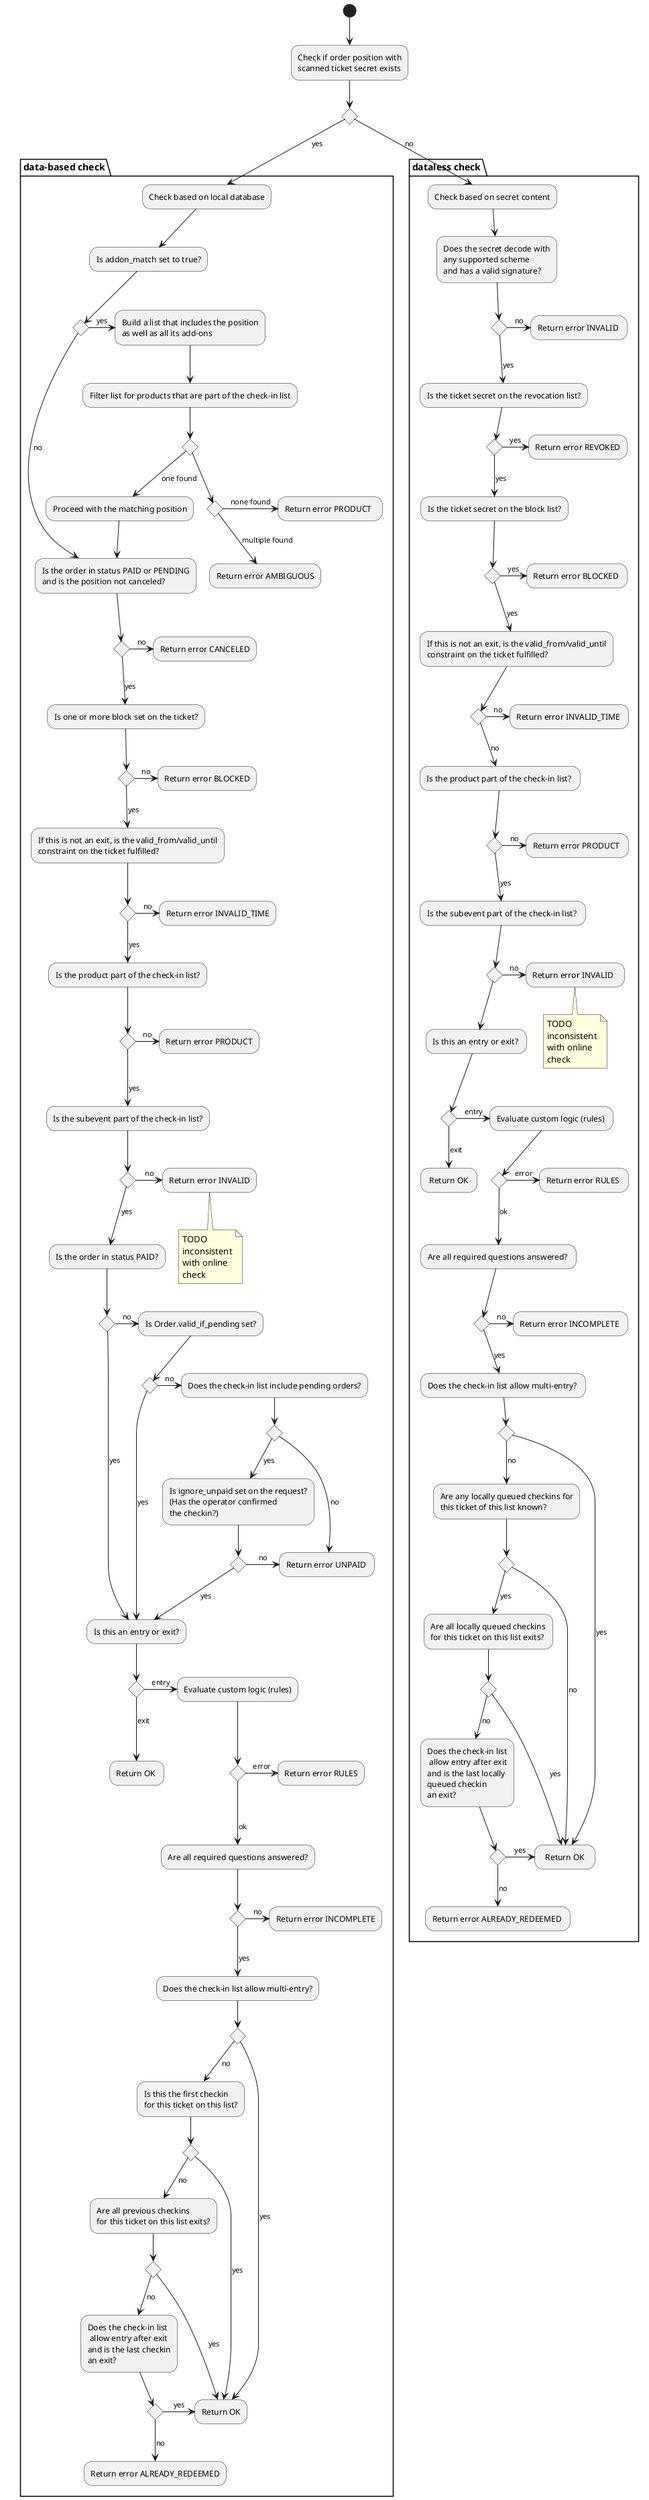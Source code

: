 @startuml


partition "data-based check" {
    "Check based on local database" -down-> "Is addon_match set to true?"
    --> if "" then
        -down->[no] "Is the order in status PAID or PENDING\nand is the position not canceled?"
    else
        -right->[yes] "Build a list that includes the position\nas well as all its add-ons"
        -down-> "Filter list for products that are part of the check-in list"
        --> if "" then
            -down->[one found] Proceed with the matching position
            --> "Is the order in status PAID or PENDING\nand is the position not canceled?"
        else
            --> if "" then
                -right->[none found] "Return error PRODUCT  "
            else
                -down->[multiple found] Return error AMBIGUOUS
            endif
        endif
    endif

    "Is the order in status PAID or PENDING\nand is the position not canceled?" --> if "" then
        -right->[no] "Return error CANCELED"
    else
        -down->[yes] "Is one or more block set on the ticket?"
        --> if "" then
            -right->[no] "Return error BLOCKED"
        else
            -down->[yes] "If this is not an exit, is the valid_from/valid_until\nconstraint on the ticket fulfilled?"
            --> if "" then
                -right->[no] "Return error INVALID_TIME"
            else
                -down->[yes] "Is the product part of the check-in list?"
                --> if "" then
                    -right->[no] "Return error PRODUCT"
                else
                    -down->[yes] "Is the subevent part of the check-in list?"
                    --> if "" then
                        -right->[no] "Return error INVALID"
                        note bottom: TODO\ninconsistent\nwith online\ncheck
                    else
                        -down->[yes] "Is the order in status PAID?"
                        --> if "" then
                            -right->[no] "Is Order.valid_if_pending set?"
                            --> if "" then
                                -down->[yes] "Is this an entry or exit?"
                            else
                                -right->[no] "Does the check-in list include pending orders?"
                                --> if "" then
                                    -right->[no] "Return error UNPAID "
                                else
                                    -down->[yes] "Is ignore_unpaid set on the request?\n(Has the operator confirmed\nthe checkin?)"
                                    --> if "" then
                                        -right->[no] "Return error UNPAID "
                                    else
                                        -down->[yes] "Is this an entry or exit?"
                                    endif
                                endif
                            endif
                        else
                            -down->[yes] "Is this an entry or exit?"
                        endif
                    endif
                endif
            endif
        endif
    endif

    "Is this an entry or exit?" --> if "" then
        -right->[entry] Evaluate custom logic (rules)
        --> if "" then
            -right->[error] "Return error RULES"
        else
            -down->[ok] "Are all required questions answered?"
            --> if "" then
                -right->[no] "Return error INCOMPLETE"
            else
                -down->[yes] "Does the check-in list allow multi-entry?"
            endif
        endif
    else
        -->[exit] "Return OK "
    endif

    "Does the check-in list allow multi-entry?" --> if "" then
        -right->[yes] "Return OK"
    else
        -down->[no] "Is this the first checkin\nfor this ticket on this list?"
        --> if "" then
            -right->[yes] "Return OK"
        else
            -down->[no] "Are all previous checkins\nfor this ticket on this list exits?"
            --> if "" then
                -right->[yes] "Return OK"
            else
                -down->[no] "Does the check-in list\n allow entry after exit\nand is the last checkin\nan exit?"
                --> if "" then
                    -right->[yes] "Return OK"
                else
                    -down->[no] "Return error ALREADY_REDEEMED"
                endif
            endif
        endif
    endif
}

partition "dataless check" {
    "Check based on secret content" --> "Does the secret decode with\nany supported scheme\nand has a valid signature?"

    --> if "" then
        -down->[yes] "Is the ticket secret on the revocation list?"
        --> if "" then
            -right->[yes] "Return error REVOKED"
        else
            -down->[yes] "Is the ticket secret on the block list?"
            --> if "" then
                -right->[yes] "Return error BLOCKED "
            else
                -down->[yes] "If this is not an exit, is the valid_from/valid_until\nconstraint on the ticket fulfilled? "
                --> if "" then
                    -right->[no] "Return error INVALID_TIME "
                else
                    -down->[no] "Is the product part of the check-in list? "
                    --> if "" then
                        -right->[no] "Return error PRODUCT "
                    else
                        -down->[yes] "Is the subevent part of the check-in list? "
                        --> if "" then
                            -right->[no] "Return error INVALID  "
                            note bottom: TODO\ninconsistent\nwith online\ncheck
                        else
                          --> "Is this an entry or exit? "
                        endif
                    endif
                endif
            endif
        endif
    else
        -right>[no] "Return error INVALID "
    endif

    "Is this an entry or exit? " --> if "" then
        -right->[entry] "Evaluate custom logic (rules) "
        --> if "" then
            -right->[error] "Return error RULES "
        else
            -down->[ok] "Are all required questions answered? "
            --> if "" then
                -right->[no] "Return error INCOMPLETE "
            else
                -down->[yes] "Does the check-in list allow multi-entry? "
            endif
        endif
    else
        -->[exit] " Return OK "
    endif

    "Does the check-in list allow multi-entry? " --> if "" then
        -right->[yes] "  Return OK  "
    else
        -down->[no] "Are any locally queued checkins for\nthis ticket of this list known?"
        --> if "" then
            -right->[no] "  Return OK  "
        else
            -down->[yes] "Are all locally queued checkins\nfor this ticket on this list exits? "
            --> if "" then
                -right->[yes] "  Return OK  "
            else
                -down->[no] "Does the check-in list\n allow entry after exit\nand is the last locally\nqueued checkin\nan exit? "
                --> if "" then
                    -right->[yes] "  Return OK  "
                else
                    -down->[no] "Return error ALREADY_REDEEMED "
                endif
            endif
        endif
    endif
}

(*) --> "Check if order position with\nscanned ticket secret exists"
--> if "" then
    -down->[yes] "Check based on local database"
else
    -->[no] "Check based on secret content"
endif

@enduml
